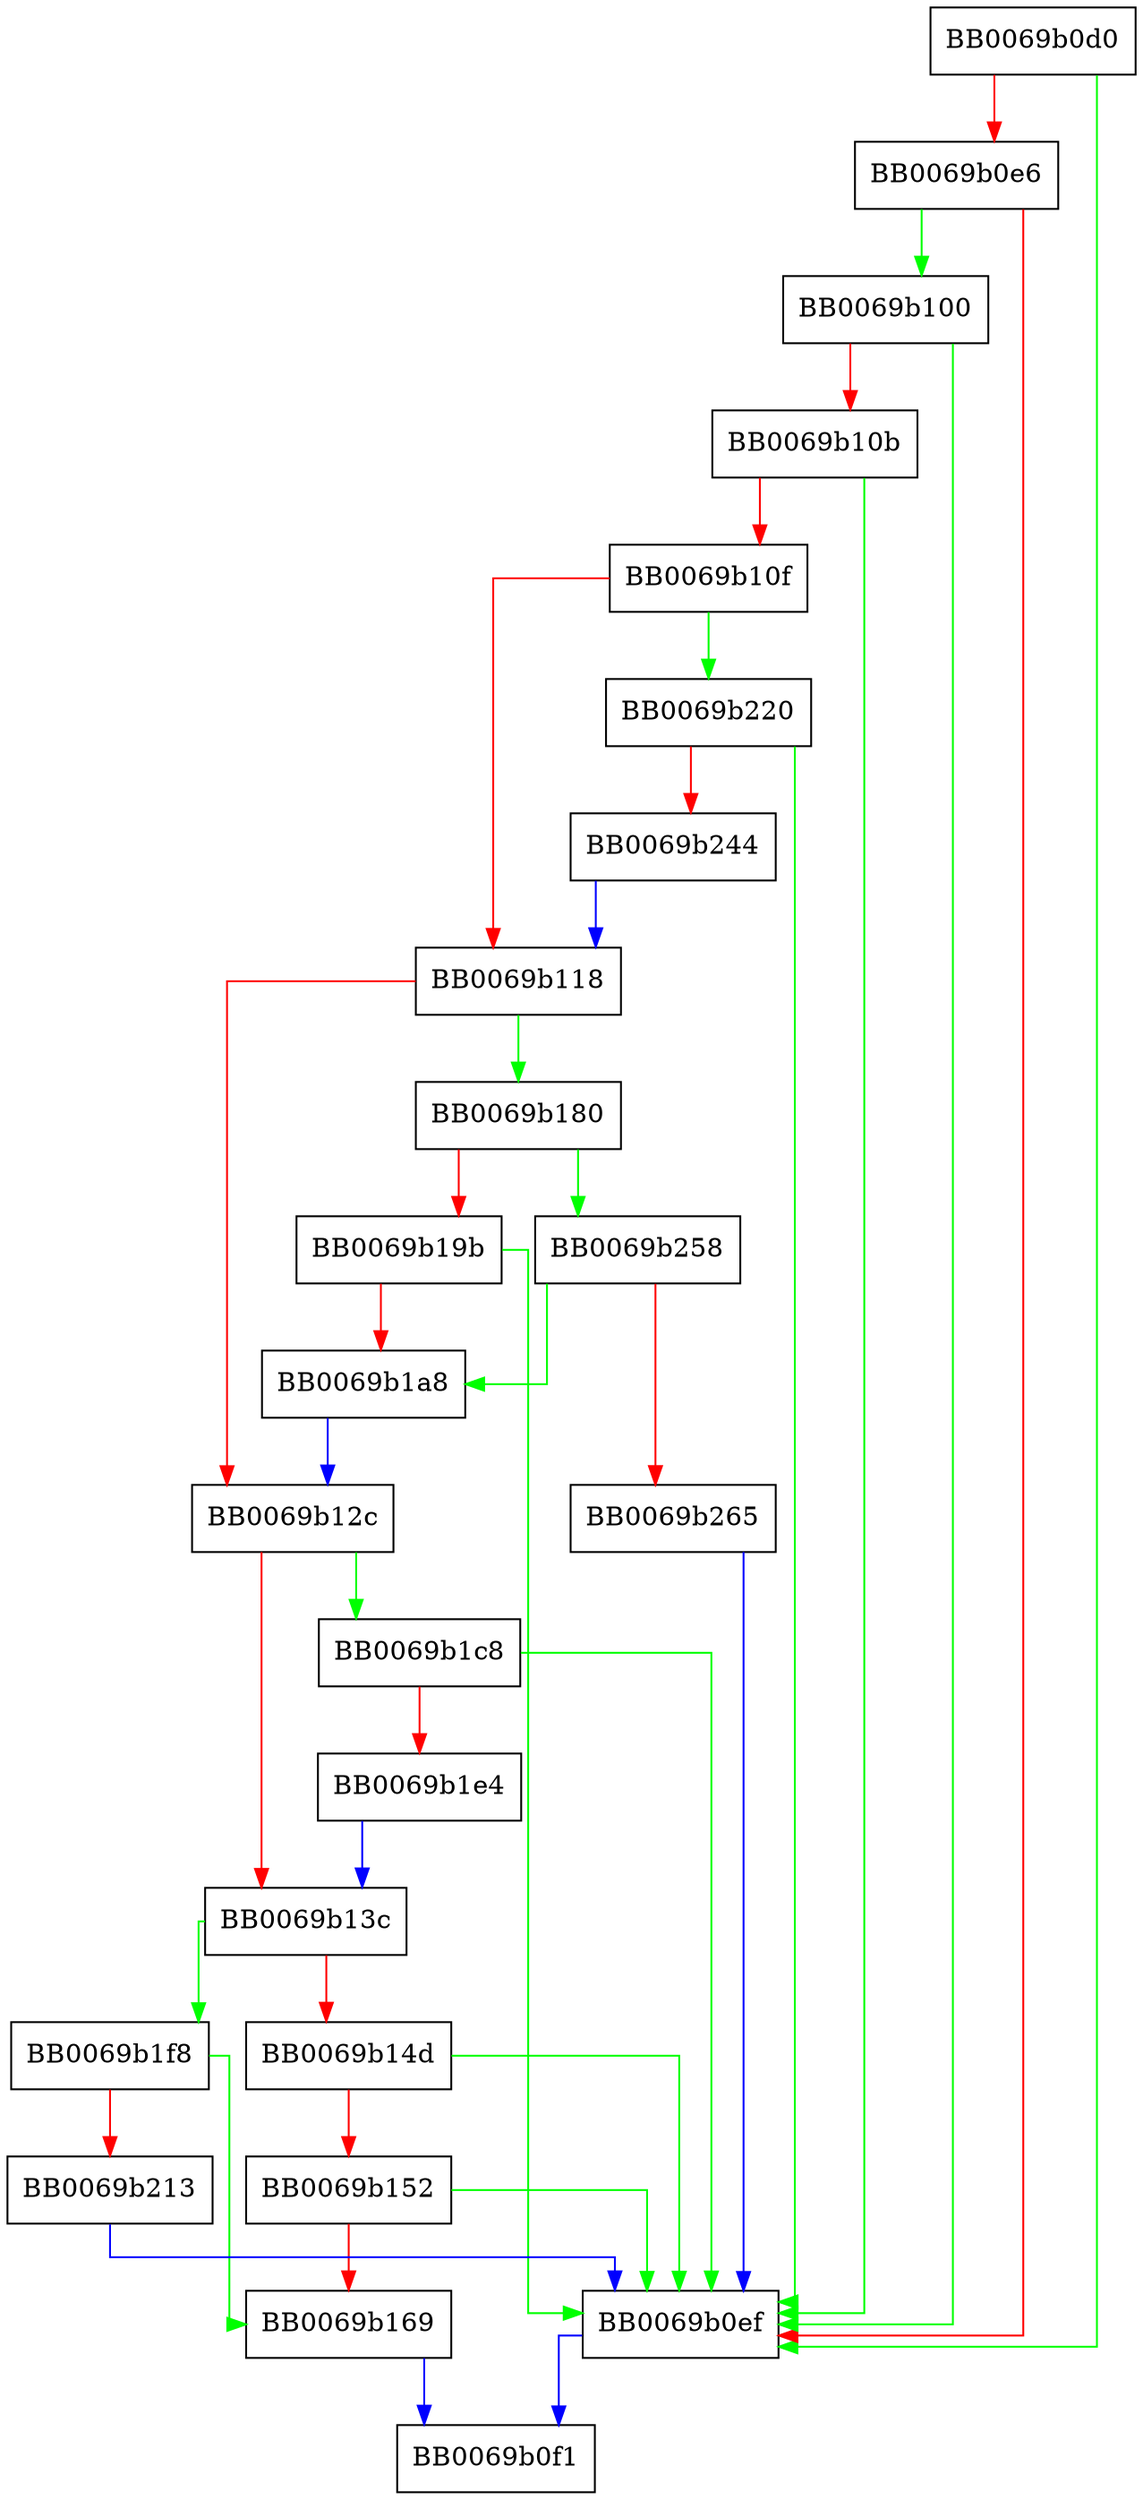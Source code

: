 digraph aes_ocb_block_final {
  node [shape="box"];
  graph [splines=ortho];
  BB0069b0d0 -> BB0069b0ef [color="green"];
  BB0069b0d0 -> BB0069b0e6 [color="red"];
  BB0069b0e6 -> BB0069b100 [color="green"];
  BB0069b0e6 -> BB0069b0ef [color="red"];
  BB0069b0ef -> BB0069b0f1 [color="blue"];
  BB0069b100 -> BB0069b0ef [color="green"];
  BB0069b100 -> BB0069b10b [color="red"];
  BB0069b10b -> BB0069b0ef [color="green"];
  BB0069b10b -> BB0069b10f [color="red"];
  BB0069b10f -> BB0069b220 [color="green"];
  BB0069b10f -> BB0069b118 [color="red"];
  BB0069b118 -> BB0069b180 [color="green"];
  BB0069b118 -> BB0069b12c [color="red"];
  BB0069b12c -> BB0069b1c8 [color="green"];
  BB0069b12c -> BB0069b13c [color="red"];
  BB0069b13c -> BB0069b1f8 [color="green"];
  BB0069b13c -> BB0069b14d [color="red"];
  BB0069b14d -> BB0069b0ef [color="green"];
  BB0069b14d -> BB0069b152 [color="red"];
  BB0069b152 -> BB0069b0ef [color="green"];
  BB0069b152 -> BB0069b169 [color="red"];
  BB0069b169 -> BB0069b0f1 [color="blue"];
  BB0069b180 -> BB0069b258 [color="green"];
  BB0069b180 -> BB0069b19b [color="red"];
  BB0069b19b -> BB0069b0ef [color="green"];
  BB0069b19b -> BB0069b1a8 [color="red"];
  BB0069b1a8 -> BB0069b12c [color="blue"];
  BB0069b1c8 -> BB0069b0ef [color="green"];
  BB0069b1c8 -> BB0069b1e4 [color="red"];
  BB0069b1e4 -> BB0069b13c [color="blue"];
  BB0069b1f8 -> BB0069b169 [color="green"];
  BB0069b1f8 -> BB0069b213 [color="red"];
  BB0069b213 -> BB0069b0ef [color="blue"];
  BB0069b220 -> BB0069b0ef [color="green"];
  BB0069b220 -> BB0069b244 [color="red"];
  BB0069b244 -> BB0069b118 [color="blue"];
  BB0069b258 -> BB0069b1a8 [color="green"];
  BB0069b258 -> BB0069b265 [color="red"];
  BB0069b265 -> BB0069b0ef [color="blue"];
}